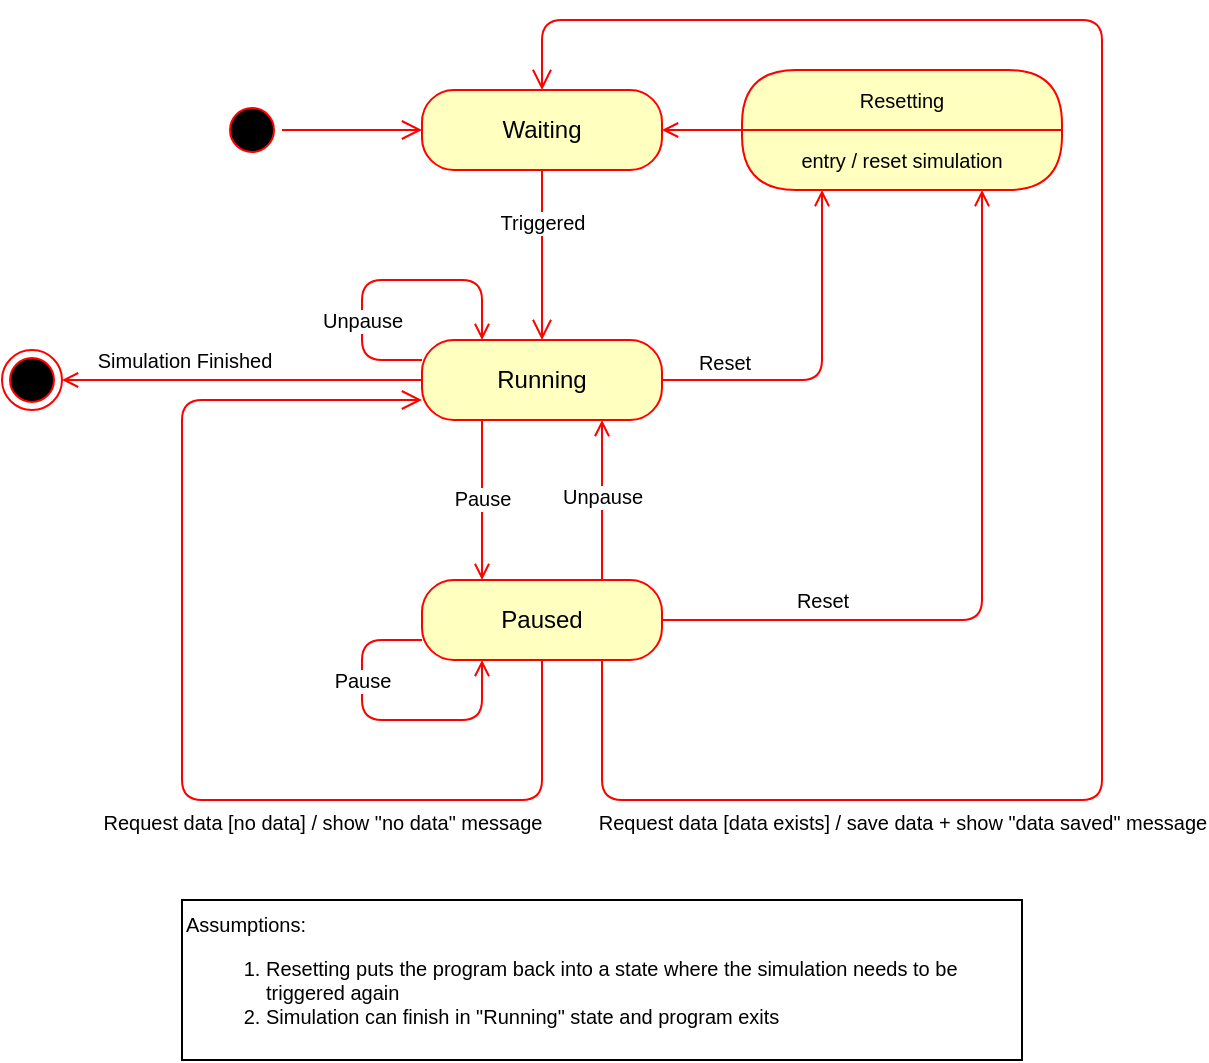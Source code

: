 <mxfile version="15.7.3" type="device"><diagram id="BM7K_fcHt1Wtc1S1W432" name="Page-1"><mxGraphModel dx="982" dy="550" grid="1" gridSize="10" guides="1" tooltips="1" connect="1" arrows="1" fold="1" page="1" pageScale="1" pageWidth="850" pageHeight="1100" background="none" math="0" shadow="0"><root><mxCell id="0"/><mxCell id="1" parent="0"/><mxCell id="pImI3v5MbqMEYUQ8Q5jc-1" value="" style="ellipse;html=1;shape=startState;fillColor=#000000;strokeColor=#ff0000;rounded=1;" parent="1" vertex="1"><mxGeometry x="250" y="100" width="30" height="30" as="geometry"/></mxCell><mxCell id="pImI3v5MbqMEYUQ8Q5jc-2" value="" style="edgeStyle=orthogonalEdgeStyle;html=1;verticalAlign=bottom;endArrow=open;endSize=8;strokeColor=#ff0000;entryX=0;entryY=0.5;entryDx=0;entryDy=0;" parent="1" source="pImI3v5MbqMEYUQ8Q5jc-1" target="pImI3v5MbqMEYUQ8Q5jc-3" edge="1"><mxGeometry relative="1" as="geometry"><mxPoint x="400" y="115" as="targetPoint"/></mxGeometry></mxCell><mxCell id="pImI3v5MbqMEYUQ8Q5jc-3" value="Waiting" style="whiteSpace=wrap;html=1;arcSize=40;fontColor=#000000;fillColor=#ffffc0;strokeColor=#ff0000;rounded=1;" parent="1" vertex="1"><mxGeometry x="350" y="95" width="120" height="40" as="geometry"/></mxCell><mxCell id="pImI3v5MbqMEYUQ8Q5jc-4" value="" style="edgeStyle=orthogonalEdgeStyle;html=1;verticalAlign=bottom;endArrow=open;endSize=8;strokeColor=#ff0000;entryX=0.5;entryY=0;entryDx=0;entryDy=0;" parent="1" source="pImI3v5MbqMEYUQ8Q5jc-3" edge="1" target="1_b3BhMy3vw5AR9c_0wo-5"><mxGeometry relative="1" as="geometry"><mxPoint x="410" y="200" as="targetPoint"/></mxGeometry></mxCell><mxCell id="1_b3BhMy3vw5AR9c_0wo-4" value="Triggered" style="edgeLabel;html=1;align=center;verticalAlign=middle;resizable=0;points=[];rounded=1;fontSize=10;" vertex="1" connectable="0" parent="pImI3v5MbqMEYUQ8Q5jc-4"><mxGeometry x="0.19" relative="1" as="geometry"><mxPoint y="-25" as="offset"/></mxGeometry></mxCell><mxCell id="1_b3BhMy3vw5AR9c_0wo-7" style="edgeStyle=orthogonalEdgeStyle;orthogonalLoop=1;jettySize=auto;html=1;exitX=0.25;exitY=1;exitDx=0;exitDy=0;entryX=0.25;entryY=0;entryDx=0;entryDy=0;strokeColor=#FF0000;endArrow=open;endFill=0;" edge="1" parent="1" source="1_b3BhMy3vw5AR9c_0wo-5" target="1_b3BhMy3vw5AR9c_0wo-6"><mxGeometry relative="1" as="geometry"><Array as="points"><mxPoint x="380" y="300"/><mxPoint x="380" y="300"/></Array></mxGeometry></mxCell><mxCell id="1_b3BhMy3vw5AR9c_0wo-8" value="Pause" style="edgeLabel;html=1;align=center;verticalAlign=middle;resizable=0;points=[];fontSize=10;" vertex="1" connectable="0" parent="1_b3BhMy3vw5AR9c_0wo-7"><mxGeometry x="-0.042" relative="1" as="geometry"><mxPoint as="offset"/></mxGeometry></mxCell><mxCell id="1_b3BhMy3vw5AR9c_0wo-17" style="edgeStyle=orthogonalEdgeStyle;rounded=1;orthogonalLoop=1;jettySize=auto;html=1;exitX=1;exitY=0.5;exitDx=0;exitDy=0;entryX=0.25;entryY=1;entryDx=0;entryDy=0;fontSize=10;endArrow=open;endFill=0;strokeColor=#FF0000;" edge="1" parent="1" source="1_b3BhMy3vw5AR9c_0wo-5" target="1_b3BhMy3vw5AR9c_0wo-29"><mxGeometry relative="1" as="geometry"><Array as="points"><mxPoint x="550" y="240"/></Array></mxGeometry></mxCell><mxCell id="1_b3BhMy3vw5AR9c_0wo-19" value="Reset" style="edgeLabel;html=1;align=center;verticalAlign=middle;resizable=0;points=[];fontSize=10;" vertex="1" connectable="0" parent="1_b3BhMy3vw5AR9c_0wo-17"><mxGeometry x="-0.034" y="-1" relative="1" as="geometry"><mxPoint x="-50" y="-5" as="offset"/></mxGeometry></mxCell><mxCell id="1_b3BhMy3vw5AR9c_0wo-34" style="edgeStyle=orthogonalEdgeStyle;rounded=1;orthogonalLoop=1;jettySize=auto;html=1;exitX=0;exitY=0.5;exitDx=0;exitDy=0;entryX=1;entryY=0.5;entryDx=0;entryDy=0;fontSize=10;endArrow=open;endFill=0;strokeColor=#FF0000;" edge="1" parent="1" source="1_b3BhMy3vw5AR9c_0wo-5" target="1_b3BhMy3vw5AR9c_0wo-33"><mxGeometry relative="1" as="geometry"/></mxCell><mxCell id="1_b3BhMy3vw5AR9c_0wo-35" value="Simulation Finished" style="edgeLabel;html=1;align=center;verticalAlign=middle;resizable=0;points=[];fontSize=10;" vertex="1" connectable="0" parent="1_b3BhMy3vw5AR9c_0wo-34"><mxGeometry x="0.074" y="-1" relative="1" as="geometry"><mxPoint x="-23" y="-9" as="offset"/></mxGeometry></mxCell><mxCell id="1_b3BhMy3vw5AR9c_0wo-5" value="Running" style="whiteSpace=wrap;html=1;arcSize=40;fontColor=#000000;fillColor=#ffffc0;strokeColor=#ff0000;rounded=1;" vertex="1" parent="1"><mxGeometry x="350" y="220" width="120" height="40" as="geometry"/></mxCell><mxCell id="1_b3BhMy3vw5AR9c_0wo-9" style="edgeStyle=orthogonalEdgeStyle;rounded=1;orthogonalLoop=1;jettySize=auto;html=1;exitX=0.75;exitY=0;exitDx=0;exitDy=0;entryX=0.75;entryY=1;entryDx=0;entryDy=0;endArrow=open;endFill=0;strokeColor=#FF0000;" edge="1" parent="1" source="1_b3BhMy3vw5AR9c_0wo-6" target="1_b3BhMy3vw5AR9c_0wo-5"><mxGeometry relative="1" as="geometry"><Array as="points"/></mxGeometry></mxCell><mxCell id="1_b3BhMy3vw5AR9c_0wo-10" value="Unpause" style="edgeLabel;html=1;align=center;verticalAlign=middle;resizable=0;points=[];fontSize=10;" vertex="1" connectable="0" parent="1_b3BhMy3vw5AR9c_0wo-9"><mxGeometry x="0.046" relative="1" as="geometry"><mxPoint as="offset"/></mxGeometry></mxCell><mxCell id="1_b3BhMy3vw5AR9c_0wo-18" style="edgeStyle=orthogonalEdgeStyle;rounded=1;orthogonalLoop=1;jettySize=auto;html=1;exitX=1;exitY=0.5;exitDx=0;exitDy=0;entryX=0.75;entryY=1;entryDx=0;entryDy=0;fontSize=10;endArrow=open;endFill=0;strokeColor=#FF0000;" edge="1" parent="1" source="1_b3BhMy3vw5AR9c_0wo-6" target="1_b3BhMy3vw5AR9c_0wo-29"><mxGeometry relative="1" as="geometry"><Array as="points"><mxPoint x="630" y="360"/></Array></mxGeometry></mxCell><mxCell id="1_b3BhMy3vw5AR9c_0wo-6" value="Paused" style="whiteSpace=wrap;html=1;arcSize=40;fontColor=#000000;fillColor=#ffffc0;strokeColor=#ff0000;rounded=1;" vertex="1" parent="1"><mxGeometry x="350" y="340" width="120" height="40" as="geometry"/></mxCell><mxCell id="1_b3BhMy3vw5AR9c_0wo-13" value="" style="edgeStyle=orthogonalEdgeStyle;html=1;align=left;verticalAlign=bottom;endArrow=open;endSize=8;strokeColor=#ff0000;rounded=1;entryX=0;entryY=0.75;entryDx=0;entryDy=0;exitX=0.5;exitY=1;exitDx=0;exitDy=0;" edge="1" source="1_b3BhMy3vw5AR9c_0wo-6" parent="1" target="1_b3BhMy3vw5AR9c_0wo-5"><mxGeometry x="0.015" y="40" relative="1" as="geometry"><mxPoint x="280" y="300" as="targetPoint"/><mxPoint x="410" y="480" as="sourcePoint"/><Array as="points"><mxPoint x="410" y="450"/><mxPoint x="230" y="450"/><mxPoint x="230" y="250"/></Array><mxPoint as="offset"/></mxGeometry></mxCell><mxCell id="1_b3BhMy3vw5AR9c_0wo-21" value="&lt;font style=&quot;font-size: 10px&quot;&gt;Request data&amp;nbsp;&lt;span style=&quot;text-align: left&quot;&gt;[no data] / show &quot;no data&quot; message&lt;/span&gt;&lt;/font&gt;" style="edgeLabel;html=1;align=center;verticalAlign=middle;resizable=0;points=[];fontSize=10;" vertex="1" connectable="0" parent="1_b3BhMy3vw5AR9c_0wo-13"><mxGeometry x="-0.016" y="1" relative="1" as="geometry"><mxPoint x="71" y="41" as="offset"/></mxGeometry></mxCell><mxCell id="1_b3BhMy3vw5AR9c_0wo-14" value="" style="edgeStyle=orthogonalEdgeStyle;html=1;align=left;verticalAlign=top;endArrow=open;endSize=8;strokeColor=#ff0000;rounded=1;entryX=0.5;entryY=0;entryDx=0;entryDy=0;exitX=0.75;exitY=1;exitDx=0;exitDy=0;" edge="1" source="1_b3BhMy3vw5AR9c_0wo-6" parent="1" target="pImI3v5MbqMEYUQ8Q5jc-3"><mxGeometry x="-0.333" y="10" relative="1" as="geometry"><mxPoint x="690" y="60" as="targetPoint"/><mxPoint x="449.943" y="480.029" as="sourcePoint"/><Array as="points"><mxPoint x="440" y="450"/><mxPoint x="690" y="450"/><mxPoint x="690" y="60"/><mxPoint x="410" y="60"/></Array><mxPoint as="offset"/></mxGeometry></mxCell><mxCell id="1_b3BhMy3vw5AR9c_0wo-22" value="&lt;font style=&quot;font-size: 10px&quot;&gt;Request data&lt;span style=&quot;text-align: left&quot;&gt;&amp;nbsp;[data exists] / save data + show &quot;data saved&quot; message&lt;/span&gt;&lt;/font&gt;" style="edgeLabel;html=1;align=center;verticalAlign=middle;resizable=0;points=[];fontSize=10;" vertex="1" connectable="0" parent="1_b3BhMy3vw5AR9c_0wo-14"><mxGeometry x="-0.224" y="1" relative="1" as="geometry"><mxPoint x="-99" y="88" as="offset"/></mxGeometry></mxCell><mxCell id="1_b3BhMy3vw5AR9c_0wo-20" value="Reset" style="edgeLabel;html=1;align=center;verticalAlign=middle;resizable=0;points=[];fontSize=10;" vertex="1" connectable="0" parent="1"><mxGeometry x="550" y="349.997" as="geometry"/></mxCell><mxCell id="1_b3BhMy3vw5AR9c_0wo-23" style="edgeStyle=orthogonalEdgeStyle;orthogonalLoop=1;jettySize=auto;html=1;exitX=0;exitY=0.75;exitDx=0;exitDy=0;entryX=0.25;entryY=1;entryDx=0;entryDy=0;strokeColor=#FF0000;endArrow=open;endFill=0;" edge="1" parent="1" source="1_b3BhMy3vw5AR9c_0wo-6" target="1_b3BhMy3vw5AR9c_0wo-6"><mxGeometry relative="1" as="geometry"><mxPoint x="360" y="240" as="sourcePoint"/><mxPoint x="360" y="360" as="targetPoint"/><Array as="points"><mxPoint x="320" y="370"/><mxPoint x="320" y="410"/><mxPoint x="380" y="410"/></Array></mxGeometry></mxCell><mxCell id="1_b3BhMy3vw5AR9c_0wo-24" value="Pause" style="edgeLabel;html=1;align=center;verticalAlign=middle;resizable=0;points=[];fontSize=10;" vertex="1" connectable="0" parent="1_b3BhMy3vw5AR9c_0wo-23"><mxGeometry x="-0.042" relative="1" as="geometry"><mxPoint x="-7" y="-20" as="offset"/></mxGeometry></mxCell><mxCell id="1_b3BhMy3vw5AR9c_0wo-25" style="edgeStyle=orthogonalEdgeStyle;rounded=1;orthogonalLoop=1;jettySize=auto;html=1;exitX=0;exitY=0.25;exitDx=0;exitDy=0;entryX=0.25;entryY=0;entryDx=0;entryDy=0;endArrow=open;endFill=0;strokeColor=#FF0000;" edge="1" parent="1" source="1_b3BhMy3vw5AR9c_0wo-5" target="1_b3BhMy3vw5AR9c_0wo-5"><mxGeometry relative="1" as="geometry"><mxPoint x="480" y="360" as="sourcePoint"/><mxPoint x="480" y="240" as="targetPoint"/><Array as="points"><mxPoint x="320" y="230"/><mxPoint x="320" y="190"/><mxPoint x="380" y="190"/></Array></mxGeometry></mxCell><mxCell id="1_b3BhMy3vw5AR9c_0wo-26" value="Unpause" style="edgeLabel;html=1;align=center;verticalAlign=middle;resizable=0;points=[];fontSize=10;" vertex="1" connectable="0" parent="1_b3BhMy3vw5AR9c_0wo-25"><mxGeometry x="0.046" relative="1" as="geometry"><mxPoint x="-14" y="20" as="offset"/></mxGeometry></mxCell><mxCell id="1_b3BhMy3vw5AR9c_0wo-28" value="Resetting" style="swimlane;fontStyle=0;align=center;verticalAlign=middle;childLayout=stackLayout;horizontal=1;startSize=30;horizontalStack=0;resizeParent=0;resizeLast=1;container=0;fontColor=#000000;collapsible=0;rounded=1;arcSize=30;strokeColor=#ff0000;fillColor=#ffffc0;swimlaneFillColor=#ffffc0;dropTarget=0;fontSize=10;" vertex="1" parent="1"><mxGeometry x="510" y="85" width="160" height="60" as="geometry"/></mxCell><mxCell id="1_b3BhMy3vw5AR9c_0wo-29" value="entry / reset simulation" style="text;html=1;strokeColor=none;fillColor=none;align=center;verticalAlign=middle;spacingLeft=4;spacingRight=4;whiteSpace=wrap;overflow=hidden;rotatable=0;fontColor=#000000;rounded=1;fontSize=10;" vertex="1" parent="1_b3BhMy3vw5AR9c_0wo-28"><mxGeometry y="30" width="160" height="30" as="geometry"/></mxCell><mxCell id="1_b3BhMy3vw5AR9c_0wo-31" style="edgeStyle=orthogonalEdgeStyle;rounded=1;orthogonalLoop=1;jettySize=auto;html=1;exitX=0;exitY=0;exitDx=0;exitDy=0;entryX=1;entryY=0.5;entryDx=0;entryDy=0;fontSize=10;endArrow=open;endFill=0;strokeColor=#FF0000;" edge="1" parent="1" source="1_b3BhMy3vw5AR9c_0wo-29" target="pImI3v5MbqMEYUQ8Q5jc-3"><mxGeometry relative="1" as="geometry"><Array as="points"><mxPoint x="520" y="115"/></Array></mxGeometry></mxCell><mxCell id="1_b3BhMy3vw5AR9c_0wo-32" value="Assumptions:&lt;br&gt;&lt;ol&gt;&lt;li&gt;Resetting puts the program back into a state where the simulation needs to be triggered again&lt;/li&gt;&lt;li&gt;Simulation can finish in &quot;Running&quot; state and program exits&lt;/li&gt;&lt;/ol&gt;" style="rounded=0;whiteSpace=wrap;html=1;fontSize=10;strokeColor=default;strokeWidth=1;align=left;" vertex="1" parent="1"><mxGeometry x="230" y="500" width="420" height="80" as="geometry"/></mxCell><mxCell id="1_b3BhMy3vw5AR9c_0wo-33" value="" style="ellipse;html=1;shape=endState;fillColor=#000000;strokeColor=#ff0000;rounded=1;fontSize=10;align=left;" vertex="1" parent="1"><mxGeometry x="140" y="225" width="30" height="30" as="geometry"/></mxCell></root></mxGraphModel></diagram></mxfile>